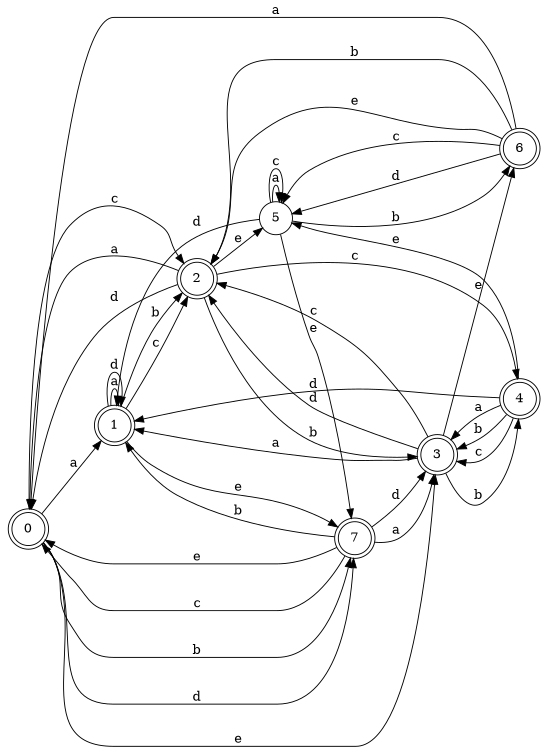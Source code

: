 digraph n7_2 {
__start0 [label="" shape="none"];

rankdir=LR;
size="8,5";

s0 [style="rounded,filled", color="black", fillcolor="white" shape="doublecircle", label="0"];
s1 [style="rounded,filled", color="black", fillcolor="white" shape="doublecircle", label="1"];
s2 [style="rounded,filled", color="black", fillcolor="white" shape="doublecircle", label="2"];
s3 [style="rounded,filled", color="black", fillcolor="white" shape="doublecircle", label="3"];
s4 [style="rounded,filled", color="black", fillcolor="white" shape="doublecircle", label="4"];
s5 [style="filled", color="black", fillcolor="white" shape="circle", label="5"];
s6 [style="rounded,filled", color="black", fillcolor="white" shape="doublecircle", label="6"];
s7 [style="rounded,filled", color="black", fillcolor="white" shape="doublecircle", label="7"];
s0 -> s1 [label="a"];
s0 -> s7 [label="b"];
s0 -> s2 [label="c"];
s0 -> s7 [label="d"];
s0 -> s3 [label="e"];
s1 -> s1 [label="a"];
s1 -> s2 [label="b"];
s1 -> s2 [label="c"];
s1 -> s1 [label="d"];
s1 -> s7 [label="e"];
s2 -> s0 [label="a"];
s2 -> s3 [label="b"];
s2 -> s4 [label="c"];
s2 -> s0 [label="d"];
s2 -> s5 [label="e"];
s3 -> s1 [label="a"];
s3 -> s4 [label="b"];
s3 -> s2 [label="c"];
s3 -> s2 [label="d"];
s3 -> s6 [label="e"];
s4 -> s3 [label="a"];
s4 -> s3 [label="b"];
s4 -> s3 [label="c"];
s4 -> s1 [label="d"];
s4 -> s5 [label="e"];
s5 -> s5 [label="a"];
s5 -> s6 [label="b"];
s5 -> s5 [label="c"];
s5 -> s1 [label="d"];
s5 -> s7 [label="e"];
s6 -> s0 [label="a"];
s6 -> s2 [label="b"];
s6 -> s5 [label="c"];
s6 -> s5 [label="d"];
s6 -> s2 [label="e"];
s7 -> s3 [label="a"];
s7 -> s1 [label="b"];
s7 -> s0 [label="c"];
s7 -> s3 [label="d"];
s7 -> s0 [label="e"];

}